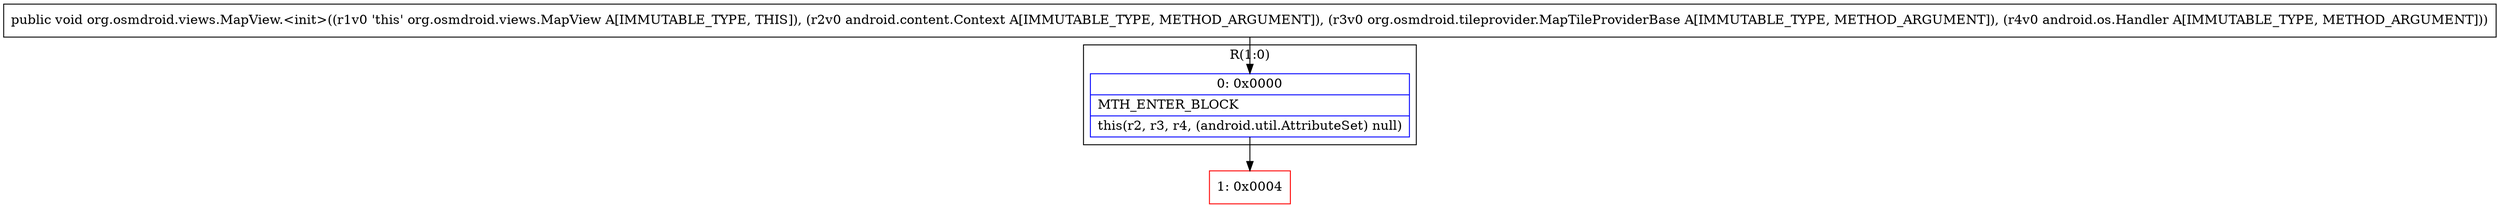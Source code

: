 digraph "CFG fororg.osmdroid.views.MapView.\<init\>(Landroid\/content\/Context;Lorg\/osmdroid\/tileprovider\/MapTileProviderBase;Landroid\/os\/Handler;)V" {
subgraph cluster_Region_808765054 {
label = "R(1:0)";
node [shape=record,color=blue];
Node_0 [shape=record,label="{0\:\ 0x0000|MTH_ENTER_BLOCK\l|this(r2, r3, r4, (android.util.AttributeSet) null)\l}"];
}
Node_1 [shape=record,color=red,label="{1\:\ 0x0004}"];
MethodNode[shape=record,label="{public void org.osmdroid.views.MapView.\<init\>((r1v0 'this' org.osmdroid.views.MapView A[IMMUTABLE_TYPE, THIS]), (r2v0 android.content.Context A[IMMUTABLE_TYPE, METHOD_ARGUMENT]), (r3v0 org.osmdroid.tileprovider.MapTileProviderBase A[IMMUTABLE_TYPE, METHOD_ARGUMENT]), (r4v0 android.os.Handler A[IMMUTABLE_TYPE, METHOD_ARGUMENT])) }"];
MethodNode -> Node_0;
Node_0 -> Node_1;
}

